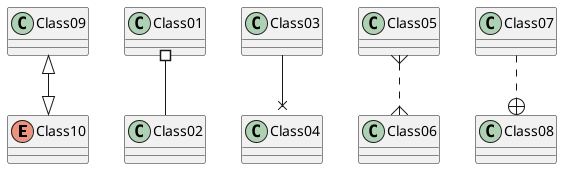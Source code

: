 @startuml
enum Class10
Class01 #-- Class02
Class03 --x Class04
Class05 }..{ Class06
Class07 ..+ Class08
Class09 ^--|> Class10
@enduml